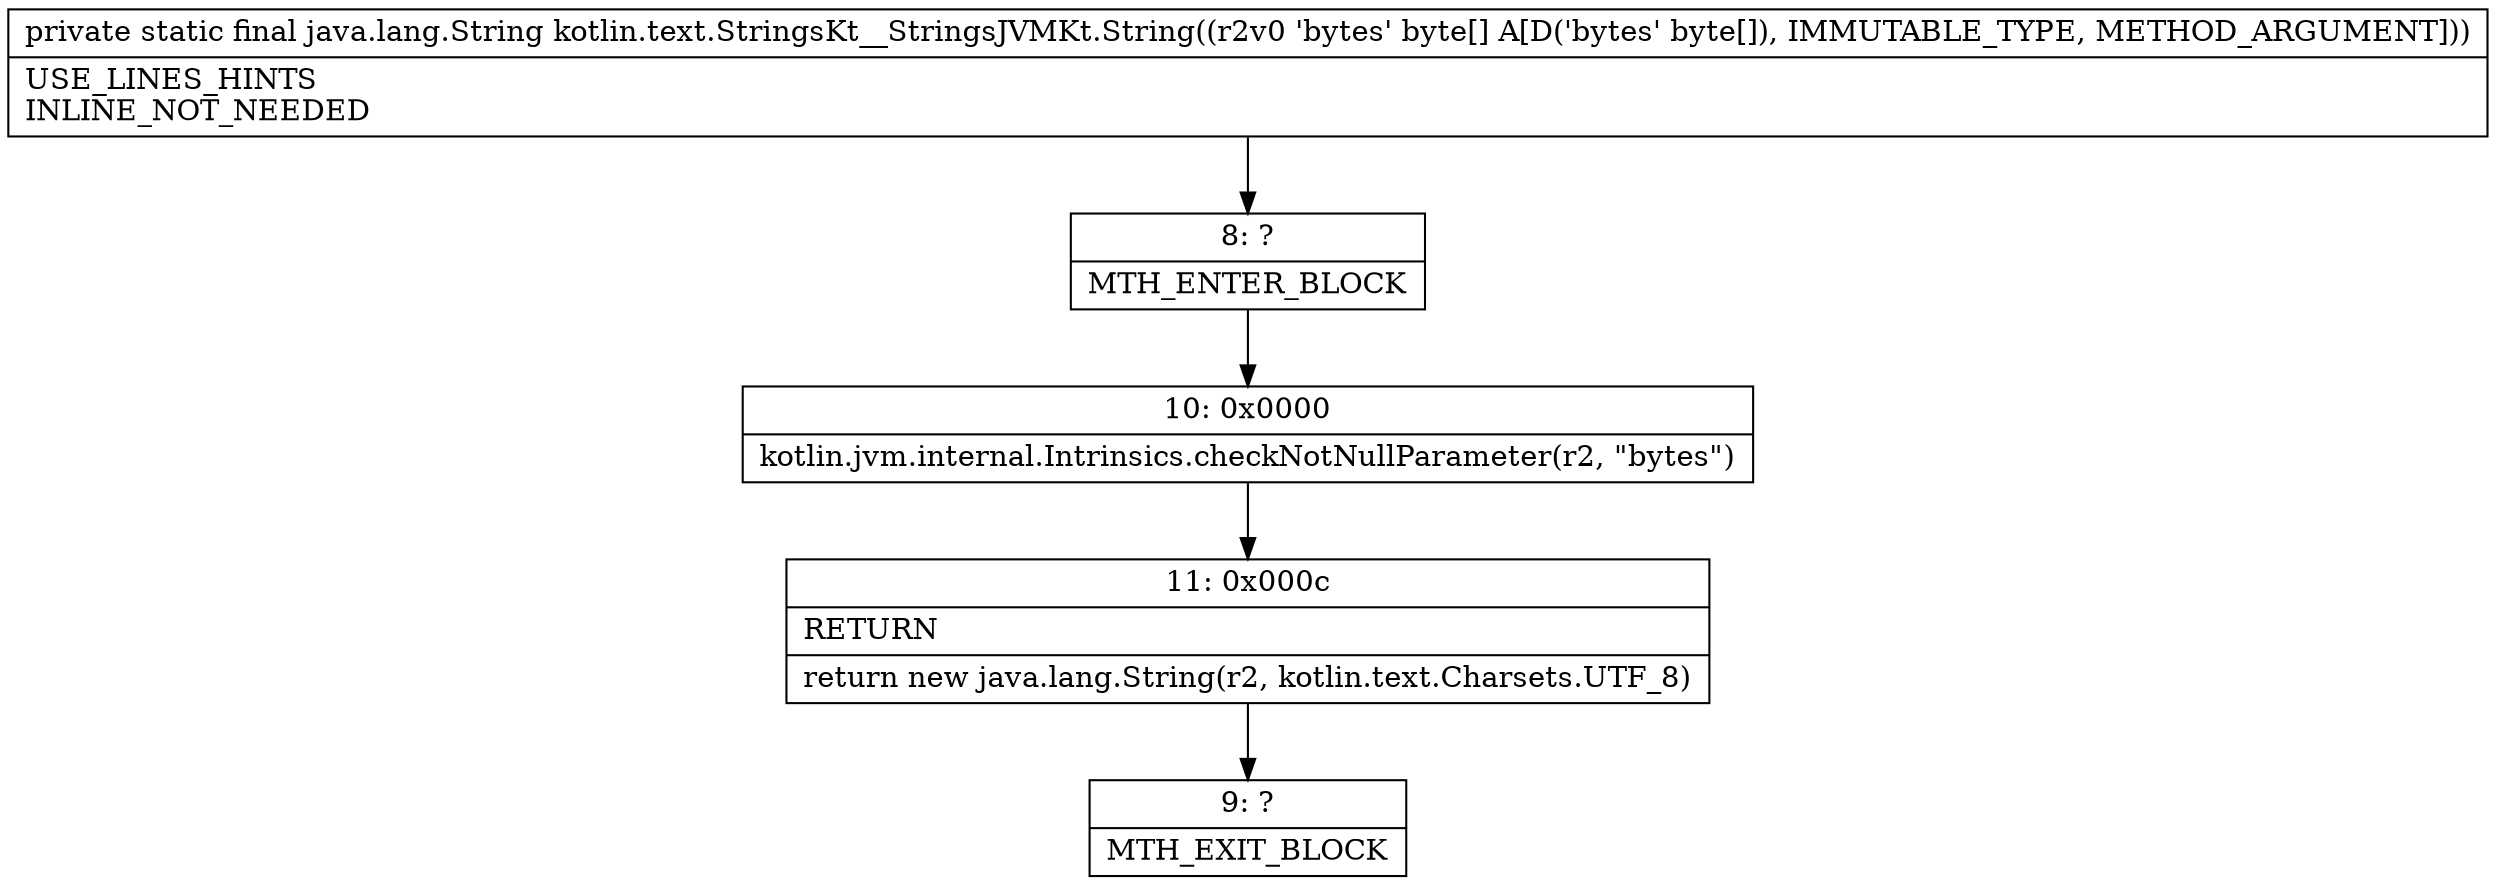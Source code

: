 digraph "CFG forkotlin.text.StringsKt__StringsJVMKt.String([B)Ljava\/lang\/String;" {
Node_8 [shape=record,label="{8\:\ ?|MTH_ENTER_BLOCK\l}"];
Node_10 [shape=record,label="{10\:\ 0x0000|kotlin.jvm.internal.Intrinsics.checkNotNullParameter(r2, \"bytes\")\l}"];
Node_11 [shape=record,label="{11\:\ 0x000c|RETURN\l|return new java.lang.String(r2, kotlin.text.Charsets.UTF_8)\l}"];
Node_9 [shape=record,label="{9\:\ ?|MTH_EXIT_BLOCK\l}"];
MethodNode[shape=record,label="{private static final java.lang.String kotlin.text.StringsKt__StringsJVMKt.String((r2v0 'bytes' byte[] A[D('bytes' byte[]), IMMUTABLE_TYPE, METHOD_ARGUMENT]))  | USE_LINES_HINTS\lINLINE_NOT_NEEDED\l}"];
MethodNode -> Node_8;Node_8 -> Node_10;
Node_10 -> Node_11;
Node_11 -> Node_9;
}

